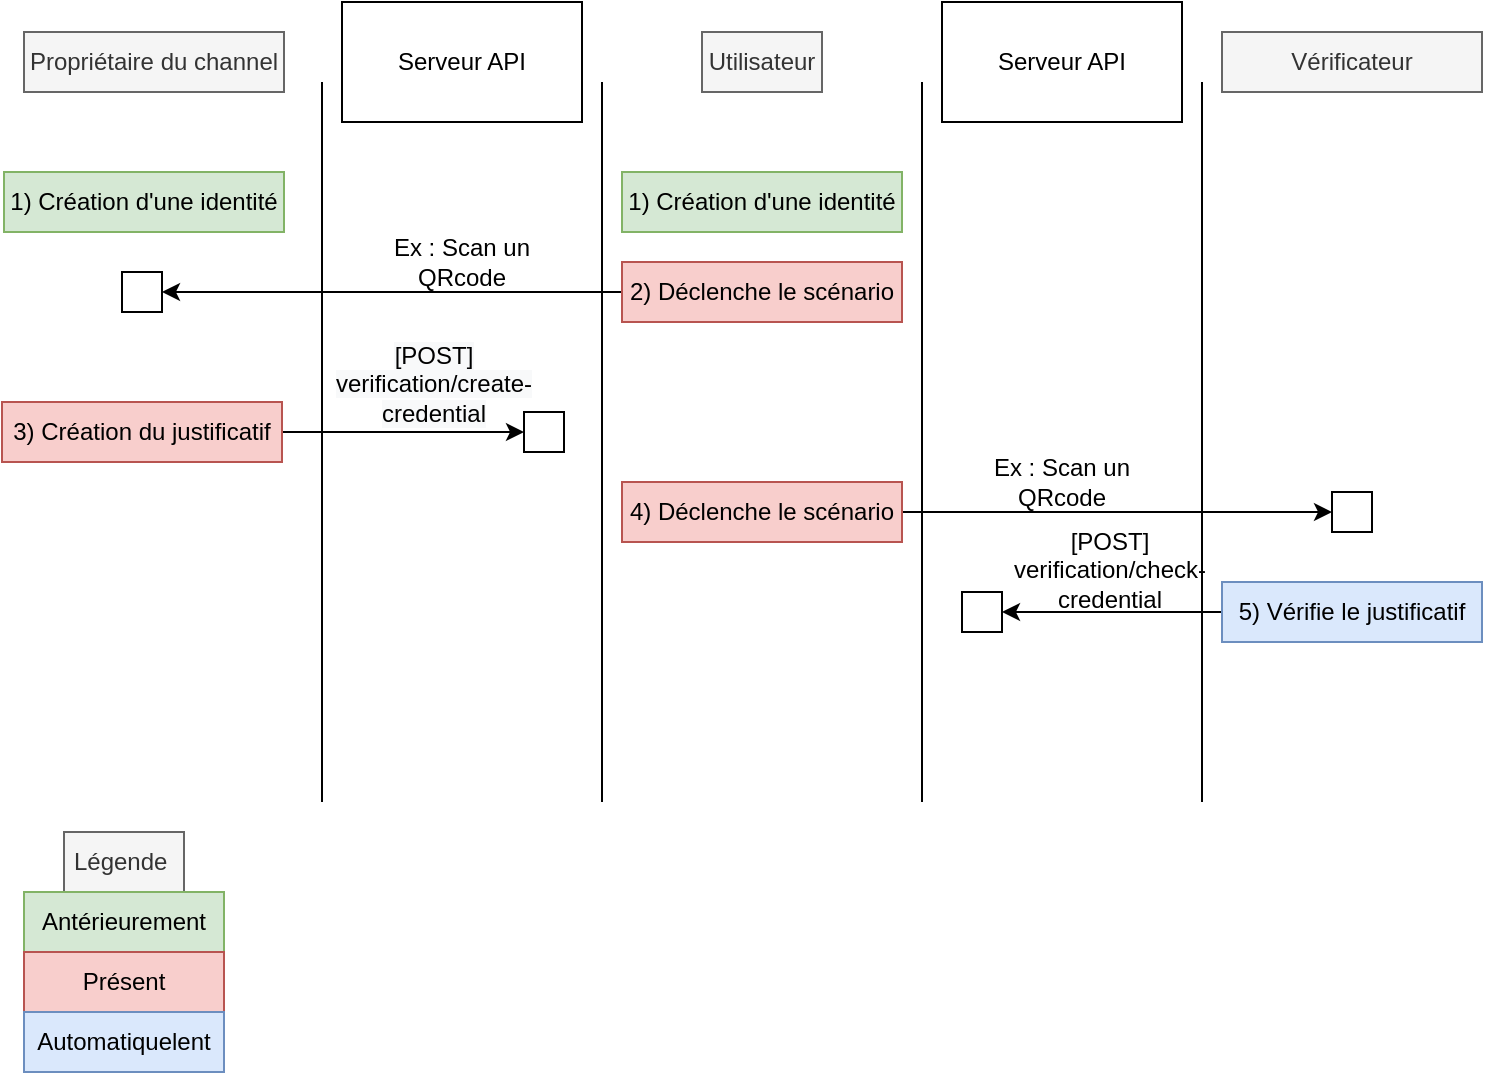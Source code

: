 <mxfile version="20.1.3" type="github"><diagram id="--iaB-y_NHMg3qrDVLHC" name="Page-1"><mxGraphModel dx="1185" dy="635" grid="1" gridSize="10" guides="1" tooltips="1" connect="1" arrows="1" fold="1" page="1" pageScale="1" pageWidth="760" pageHeight="600" math="0" shadow="0"><root><mxCell id="0"/><mxCell id="1" parent="0"/><mxCell id="Yeih-XUbQKEbiGGxzSD3-2" value="Propriétaire du channel" style="text;html=1;strokeColor=#666666;fillColor=#f5f5f5;align=center;verticalAlign=middle;whiteSpace=wrap;rounded=0;fontColor=#333333;" parent="1" vertex="1"><mxGeometry x="11" y="15" width="130" height="30" as="geometry"/></mxCell><mxCell id="Yeih-XUbQKEbiGGxzSD3-3" value="Utilisateur" style="text;html=1;strokeColor=#666666;fillColor=#f5f5f5;align=center;verticalAlign=middle;whiteSpace=wrap;rounded=0;fontColor=#333333;" parent="1" vertex="1"><mxGeometry x="350" y="15" width="60" height="30" as="geometry"/></mxCell><mxCell id="Yeih-XUbQKEbiGGxzSD3-4" value="Serveur API" style="rounded=0;whiteSpace=wrap;html=1;" parent="1" vertex="1"><mxGeometry x="170" width="120" height="60" as="geometry"/></mxCell><mxCell id="Yeih-XUbQKEbiGGxzSD3-5" value="" style="endArrow=none;html=1;rounded=0;" parent="1" edge="1"><mxGeometry width="50" height="50" relative="1" as="geometry"><mxPoint x="160" y="400" as="sourcePoint"/><mxPoint x="160" y="40" as="targetPoint"/></mxGeometry></mxCell><mxCell id="Yeih-XUbQKEbiGGxzSD3-6" value="" style="endArrow=none;html=1;rounded=0;startArrow=none;" parent="1" edge="1"><mxGeometry width="50" height="50" relative="1" as="geometry"><mxPoint x="300" y="400" as="sourcePoint"/><mxPoint x="300" y="40" as="targetPoint"/></mxGeometry></mxCell><mxCell id="Yeih-XUbQKEbiGGxzSD3-7" value="1) Création d'une identité" style="text;html=1;align=center;verticalAlign=middle;whiteSpace=wrap;rounded=0;fillColor=#d5e8d4;strokeColor=#82b366;" parent="1" vertex="1"><mxGeometry x="1" y="85" width="140" height="30" as="geometry"/></mxCell><mxCell id="Yeih-XUbQKEbiGGxzSD3-8" value="1) Création d'une identité" style="text;html=1;align=center;verticalAlign=middle;whiteSpace=wrap;rounded=0;fillColor=#d5e8d4;strokeColor=#82b366;" parent="1" vertex="1"><mxGeometry x="310" y="85" width="140" height="30" as="geometry"/></mxCell><mxCell id="Yeih-XUbQKEbiGGxzSD3-13" value="Légende&amp;nbsp;" style="text;html=1;strokeColor=#666666;fillColor=#f5f5f5;align=center;verticalAlign=middle;whiteSpace=wrap;rounded=0;fontColor=#333333;" parent="1" vertex="1"><mxGeometry x="31" y="415" width="60" height="30" as="geometry"/></mxCell><mxCell id="Yeih-XUbQKEbiGGxzSD3-14" value="Antérieurement" style="rounded=0;whiteSpace=wrap;html=1;fillColor=#d5e8d4;strokeColor=#82b366;" parent="1" vertex="1"><mxGeometry x="11" y="445" width="100" height="30" as="geometry"/></mxCell><mxCell id="Yeih-XUbQKEbiGGxzSD3-15" value="Présent" style="text;html=1;strokeColor=#b85450;fillColor=#f8cecc;align=center;verticalAlign=middle;whiteSpace=wrap;rounded=0;" parent="1" vertex="1"><mxGeometry x="11" y="475" width="100" height="30" as="geometry"/></mxCell><mxCell id="Yeih-XUbQKEbiGGxzSD3-16" value="Automatiquelent" style="text;html=1;strokeColor=#6c8ebf;fillColor=#dae8fc;align=center;verticalAlign=middle;whiteSpace=wrap;rounded=0;" parent="1" vertex="1"><mxGeometry x="11" y="505" width="100" height="30" as="geometry"/></mxCell><mxCell id="A_BvLvlcVDKMnX5zv0yL-1" value="" style="endArrow=none;html=1;rounded=0;" edge="1" parent="1"><mxGeometry width="50" height="50" relative="1" as="geometry"><mxPoint x="460" y="400" as="sourcePoint"/><mxPoint x="460" y="40" as="targetPoint"/></mxGeometry></mxCell><mxCell id="A_BvLvlcVDKMnX5zv0yL-2" value="Serveur API" style="rounded=0;whiteSpace=wrap;html=1;" vertex="1" parent="1"><mxGeometry x="470" width="120" height="60" as="geometry"/></mxCell><mxCell id="A_BvLvlcVDKMnX5zv0yL-3" value="" style="endArrow=none;html=1;rounded=0;" edge="1" parent="1"><mxGeometry width="50" height="50" relative="1" as="geometry"><mxPoint x="600" y="400" as="sourcePoint"/><mxPoint x="600" y="40" as="targetPoint"/></mxGeometry></mxCell><mxCell id="A_BvLvlcVDKMnX5zv0yL-4" value="Vérificateur" style="text;html=1;strokeColor=#666666;fillColor=#f5f5f5;align=center;verticalAlign=middle;whiteSpace=wrap;rounded=0;fontColor=#333333;" vertex="1" parent="1"><mxGeometry x="610" y="15" width="130" height="30" as="geometry"/></mxCell><mxCell id="A_BvLvlcVDKMnX5zv0yL-6" value="" style="rounded=0;whiteSpace=wrap;html=1;" vertex="1" parent="1"><mxGeometry x="261" y="205" width="20" height="20" as="geometry"/></mxCell><mxCell id="A_BvLvlcVDKMnX5zv0yL-8" style="edgeStyle=orthogonalEdgeStyle;rounded=0;orthogonalLoop=1;jettySize=auto;html=1;entryX=0;entryY=0.5;entryDx=0;entryDy=0;" edge="1" parent="1" source="A_BvLvlcVDKMnX5zv0yL-7" target="A_BvLvlcVDKMnX5zv0yL-6"><mxGeometry relative="1" as="geometry"/></mxCell><mxCell id="A_BvLvlcVDKMnX5zv0yL-7" value="3) Création du justificatif" style="text;html=1;strokeColor=#b85450;fillColor=#f8cecc;align=center;verticalAlign=middle;whiteSpace=wrap;rounded=0;" vertex="1" parent="1"><mxGeometry y="200" width="140" height="30" as="geometry"/></mxCell><mxCell id="A_BvLvlcVDKMnX5zv0yL-11" style="edgeStyle=orthogonalEdgeStyle;rounded=0;orthogonalLoop=1;jettySize=auto;html=1;" edge="1" parent="1" source="A_BvLvlcVDKMnX5zv0yL-10"><mxGeometry relative="1" as="geometry"><mxPoint x="80" y="145" as="targetPoint"/></mxGeometry></mxCell><mxCell id="A_BvLvlcVDKMnX5zv0yL-10" value="2) Déclenche le scénario" style="text;html=1;strokeColor=#b85450;fillColor=#f8cecc;align=center;verticalAlign=middle;whiteSpace=wrap;rounded=0;" vertex="1" parent="1"><mxGeometry x="310" y="130" width="140" height="30" as="geometry"/></mxCell><mxCell id="A_BvLvlcVDKMnX5zv0yL-12" value="" style="rounded=0;whiteSpace=wrap;html=1;" vertex="1" parent="1"><mxGeometry x="60" y="135" width="20" height="20" as="geometry"/></mxCell><mxCell id="A_BvLvlcVDKMnX5zv0yL-15" style="edgeStyle=orthogonalEdgeStyle;rounded=0;orthogonalLoop=1;jettySize=auto;html=1;entryX=0;entryY=0.5;entryDx=0;entryDy=0;" edge="1" parent="1" source="A_BvLvlcVDKMnX5zv0yL-13" target="A_BvLvlcVDKMnX5zv0yL-14"><mxGeometry relative="1" as="geometry"/></mxCell><mxCell id="A_BvLvlcVDKMnX5zv0yL-13" value="4) Déclenche le scénario" style="text;html=1;strokeColor=#b85450;fillColor=#f8cecc;align=center;verticalAlign=middle;whiteSpace=wrap;rounded=0;" vertex="1" parent="1"><mxGeometry x="310" y="240" width="140" height="30" as="geometry"/></mxCell><mxCell id="A_BvLvlcVDKMnX5zv0yL-14" value="" style="rounded=0;whiteSpace=wrap;html=1;" vertex="1" parent="1"><mxGeometry x="665" y="245" width="20" height="20" as="geometry"/></mxCell><mxCell id="A_BvLvlcVDKMnX5zv0yL-16" value="Ex : Scan un QRcode" style="text;html=1;strokeColor=none;fillColor=none;align=center;verticalAlign=middle;whiteSpace=wrap;rounded=0;" vertex="1" parent="1"><mxGeometry x="185" y="115" width="90" height="30" as="geometry"/></mxCell><mxCell id="A_BvLvlcVDKMnX5zv0yL-17" value="Ex : Scan un QRcode" style="text;html=1;strokeColor=none;fillColor=none;align=center;verticalAlign=middle;whiteSpace=wrap;rounded=0;" vertex="1" parent="1"><mxGeometry x="485" y="225" width="90" height="30" as="geometry"/></mxCell><mxCell id="A_BvLvlcVDKMnX5zv0yL-20" style="edgeStyle=orthogonalEdgeStyle;rounded=0;orthogonalLoop=1;jettySize=auto;html=1;entryX=1;entryY=0.5;entryDx=0;entryDy=0;" edge="1" parent="1" source="A_BvLvlcVDKMnX5zv0yL-18" target="A_BvLvlcVDKMnX5zv0yL-19"><mxGeometry relative="1" as="geometry"/></mxCell><mxCell id="A_BvLvlcVDKMnX5zv0yL-18" value="5) Vérifie le justificatif" style="text;html=1;strokeColor=#6c8ebf;fillColor=#dae8fc;align=center;verticalAlign=middle;whiteSpace=wrap;rounded=0;" vertex="1" parent="1"><mxGeometry x="610" y="290" width="130" height="30" as="geometry"/></mxCell><mxCell id="A_BvLvlcVDKMnX5zv0yL-19" value="" style="rounded=0;whiteSpace=wrap;html=1;" vertex="1" parent="1"><mxGeometry x="480" y="295" width="20" height="20" as="geometry"/></mxCell><mxCell id="A_BvLvlcVDKMnX5zv0yL-21" value="[POST] verification/check-credential" style="text;html=1;strokeColor=none;fillColor=none;align=center;verticalAlign=middle;whiteSpace=wrap;rounded=0;" vertex="1" parent="1"><mxGeometry x="524" y="269" width="60" height="30" as="geometry"/></mxCell><mxCell id="A_BvLvlcVDKMnX5zv0yL-24" value="&#10;&lt;span style=&quot;color: rgb(0, 0, 0); font-family: Helvetica; font-size: 12px; font-style: normal; font-variant-ligatures: normal; font-variant-caps: normal; font-weight: 400; letter-spacing: normal; orphans: 2; text-align: center; text-indent: 0px; text-transform: none; widows: 2; word-spacing: 0px; -webkit-text-stroke-width: 0px; background-color: rgb(248, 249, 250); text-decoration-thickness: initial; text-decoration-style: initial; text-decoration-color: initial; float: none; display: inline !important;&quot;&gt;[POST] verification/create-credential&lt;/span&gt;&#10;&#10;" style="text;html=1;strokeColor=none;fillColor=none;align=center;verticalAlign=middle;whiteSpace=wrap;rounded=0;" vertex="1" parent="1"><mxGeometry x="171" y="170" width="90" height="55" as="geometry"/></mxCell></root></mxGraphModel></diagram></mxfile>